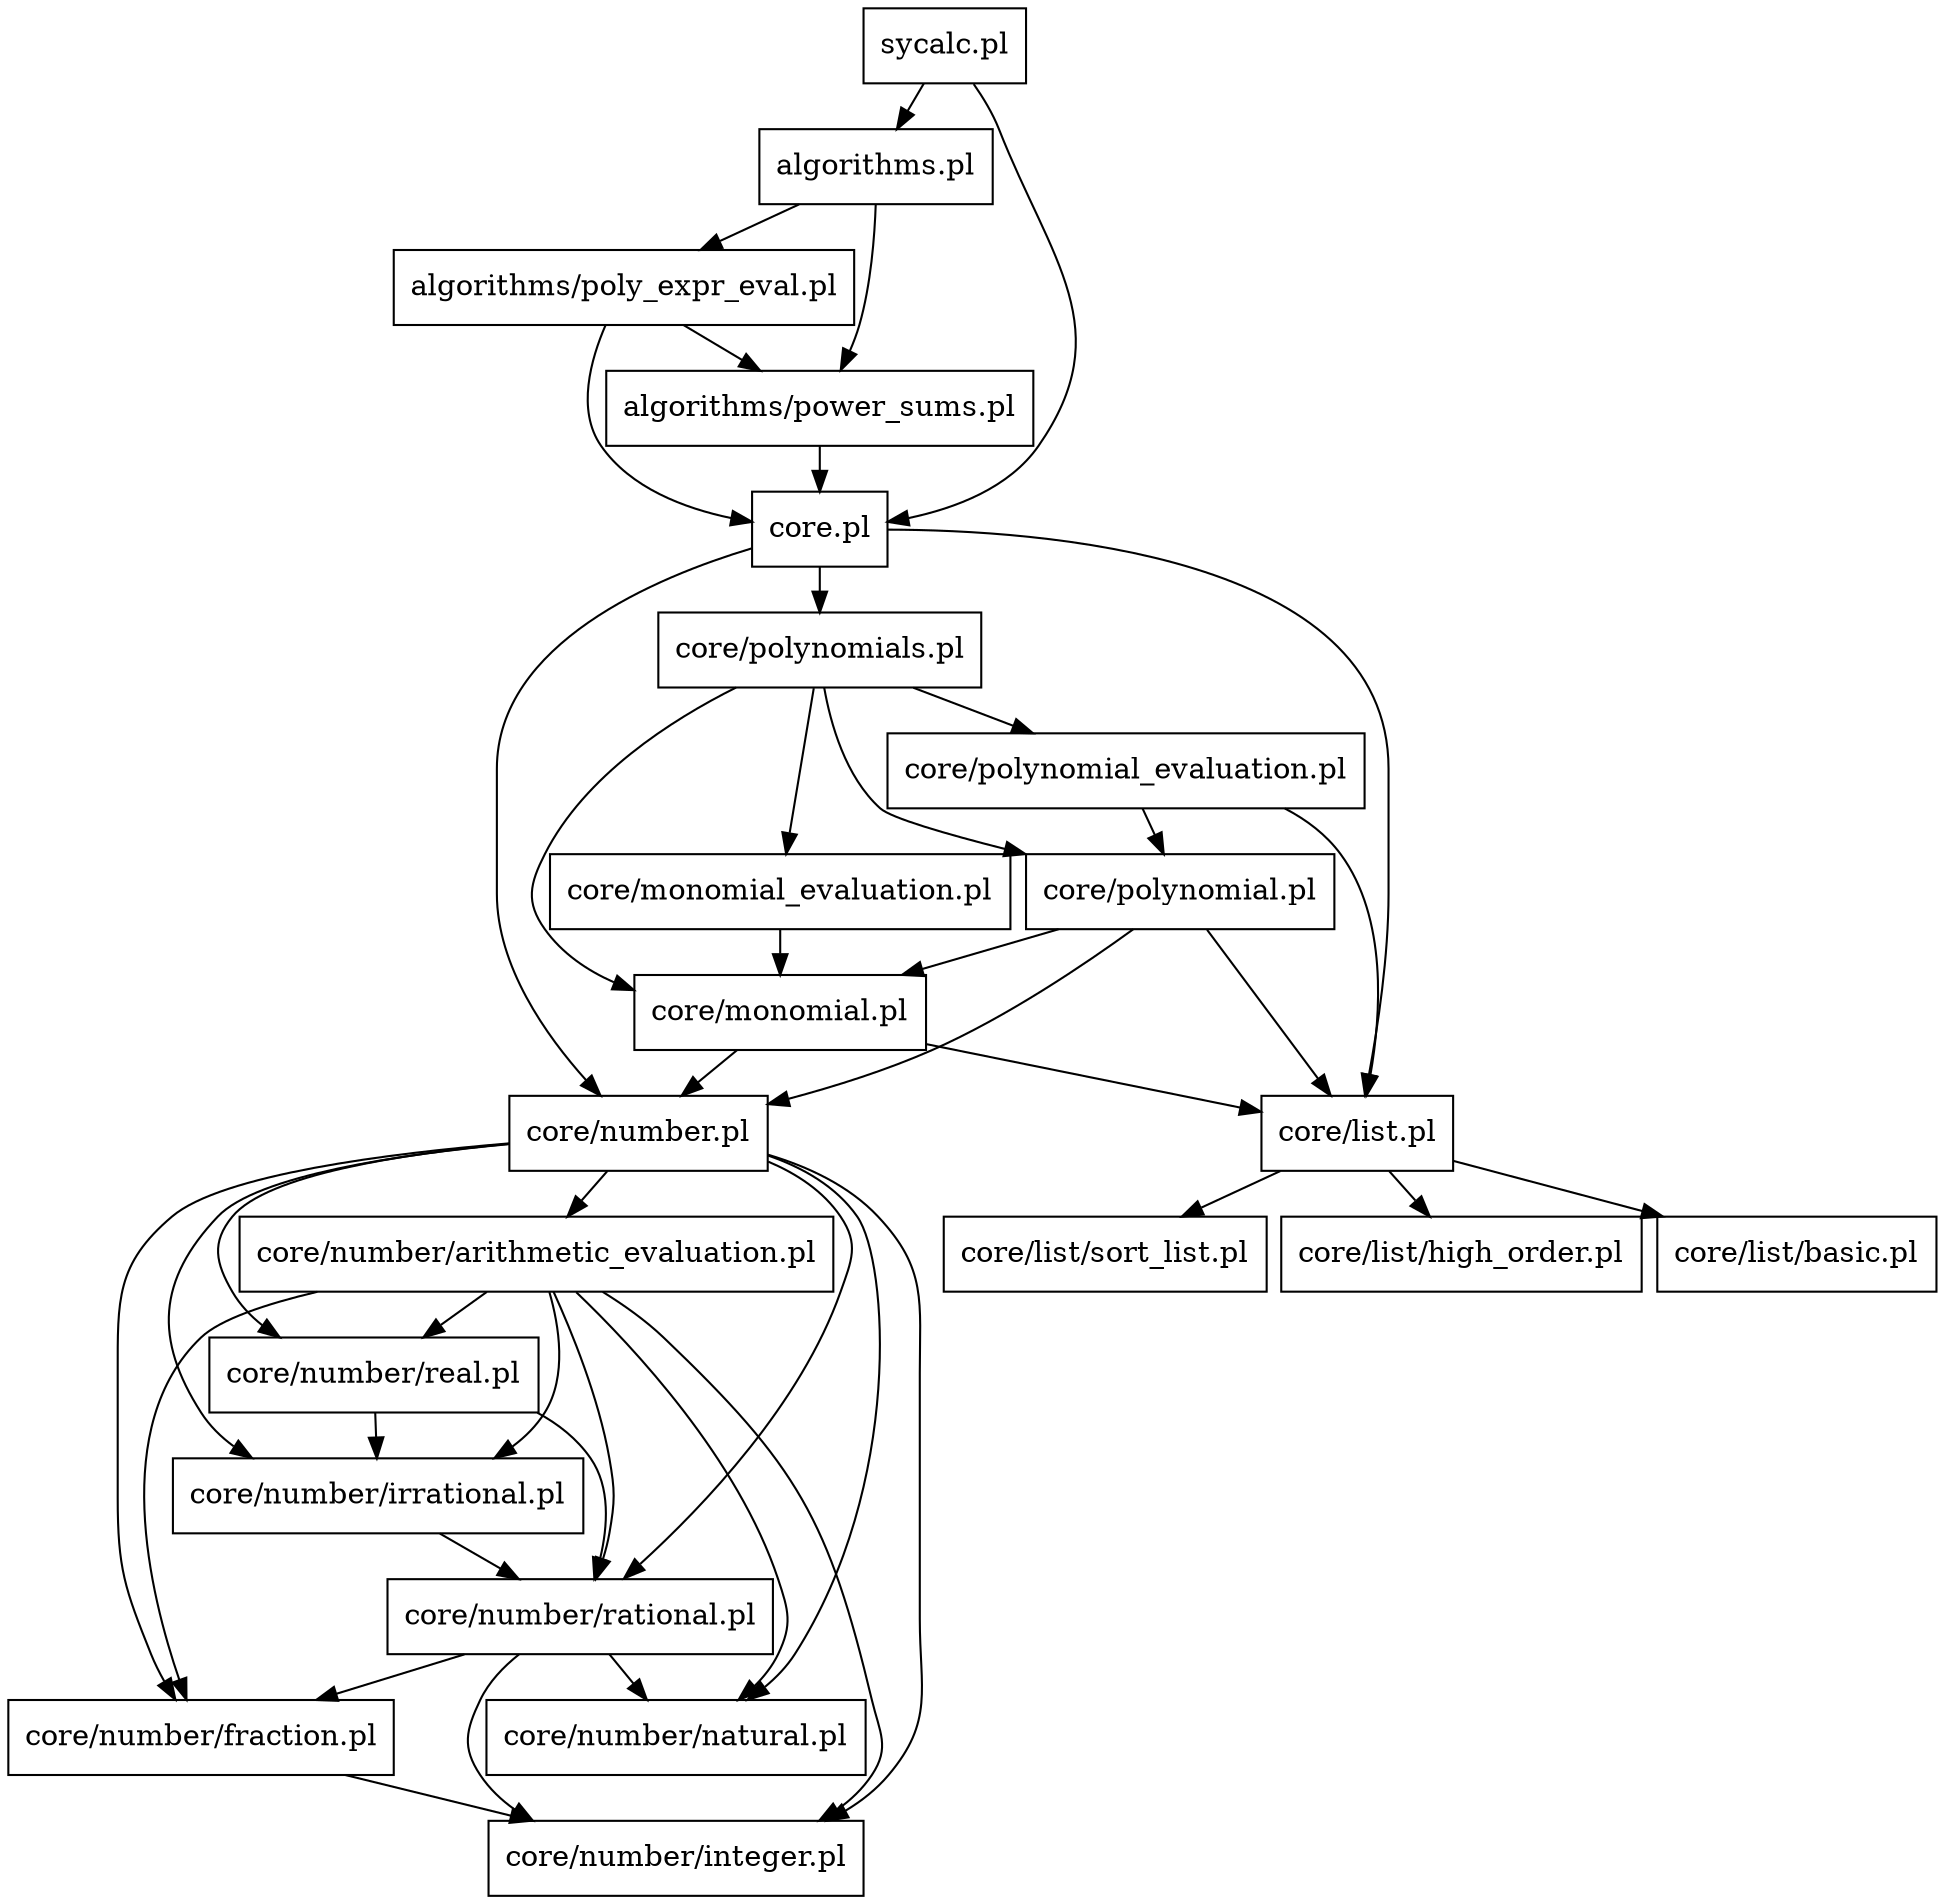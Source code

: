 digraph file_graph {
node [shape=rectangle]
nodesep = 0.1
ranksep = 0.3
"core/polynomial_evaluation.pl" -> "core/list.pl"
"core/polynomial_evaluation.pl" -> "core/polynomial.pl"
"core/number/irrational.pl" -> "core/number/rational.pl"
"core/list.pl" -> "core/list/sort_list.pl"
"core/list.pl" -> "core/list/high_order.pl"
"core/list.pl" -> "core/list/basic.pl"
"algorithms.pl" -> "algorithms/poly_expr_eval.pl"
"algorithms.pl" -> "algorithms/power_sums.pl"
"core/number/real.pl" -> "core/number/irrational.pl"
"core/number/real.pl" -> "core/number/rational.pl"
"core/number/fraction.pl" -> "core/number/integer.pl"
"core/monomial.pl" -> "core/number.pl"
"core/monomial.pl" -> "core/list.pl"
"core/number/rational.pl" -> "core/number/integer.pl"
"core/number/rational.pl" -> "core/number/natural.pl"
"core/number/rational.pl" -> "core/number/fraction.pl"
"algorithms/power_sums.pl" -> "core.pl"
"algorithms/poly_expr_eval.pl" -> "core.pl"
"algorithms/poly_expr_eval.pl" -> "algorithms/power_sums.pl"
"core/number.pl" -> "core/number/integer.pl"
"core/number.pl" -> "core/number/natural.pl"
"core/number.pl" -> "core/number/fraction.pl"
"core/number.pl" -> "core/number/irrational.pl"
"core/number.pl" -> "core/number/arithmetic_evaluation.pl"
"core/number.pl" -> "core/number/real.pl"
"core/number.pl" -> "core/number/rational.pl"
"sycalc.pl" -> "core.pl"
"sycalc.pl" -> "algorithms.pl"
"core/monomial_evaluation.pl" -> "core/monomial.pl"
"core/polynomials.pl" -> "core/polynomial_evaluation.pl"
"core/polynomials.pl" -> "core/monomial.pl"
"core/polynomials.pl" -> "core/polynomial.pl"
"core/polynomials.pl" -> "core/monomial_evaluation.pl"
"core.pl" -> "core/polynomials.pl"
"core.pl" -> "core/number.pl"
"core.pl" -> "core/list.pl"
"core/polynomial.pl" -> "core/monomial.pl"
"core/polynomial.pl" -> "core/number.pl"
"core/polynomial.pl" -> "core/list.pl"
"core/number/arithmetic_evaluation.pl" -> "core/number/integer.pl"
"core/number/arithmetic_evaluation.pl" -> "core/number/natural.pl"
"core/number/arithmetic_evaluation.pl" -> "core/number/fraction.pl"
"core/number/arithmetic_evaluation.pl" -> "core/number/irrational.pl"
"core/number/arithmetic_evaluation.pl" -> "core/number/real.pl"
"core/number/arithmetic_evaluation.pl" -> "core/number/rational.pl"
}
